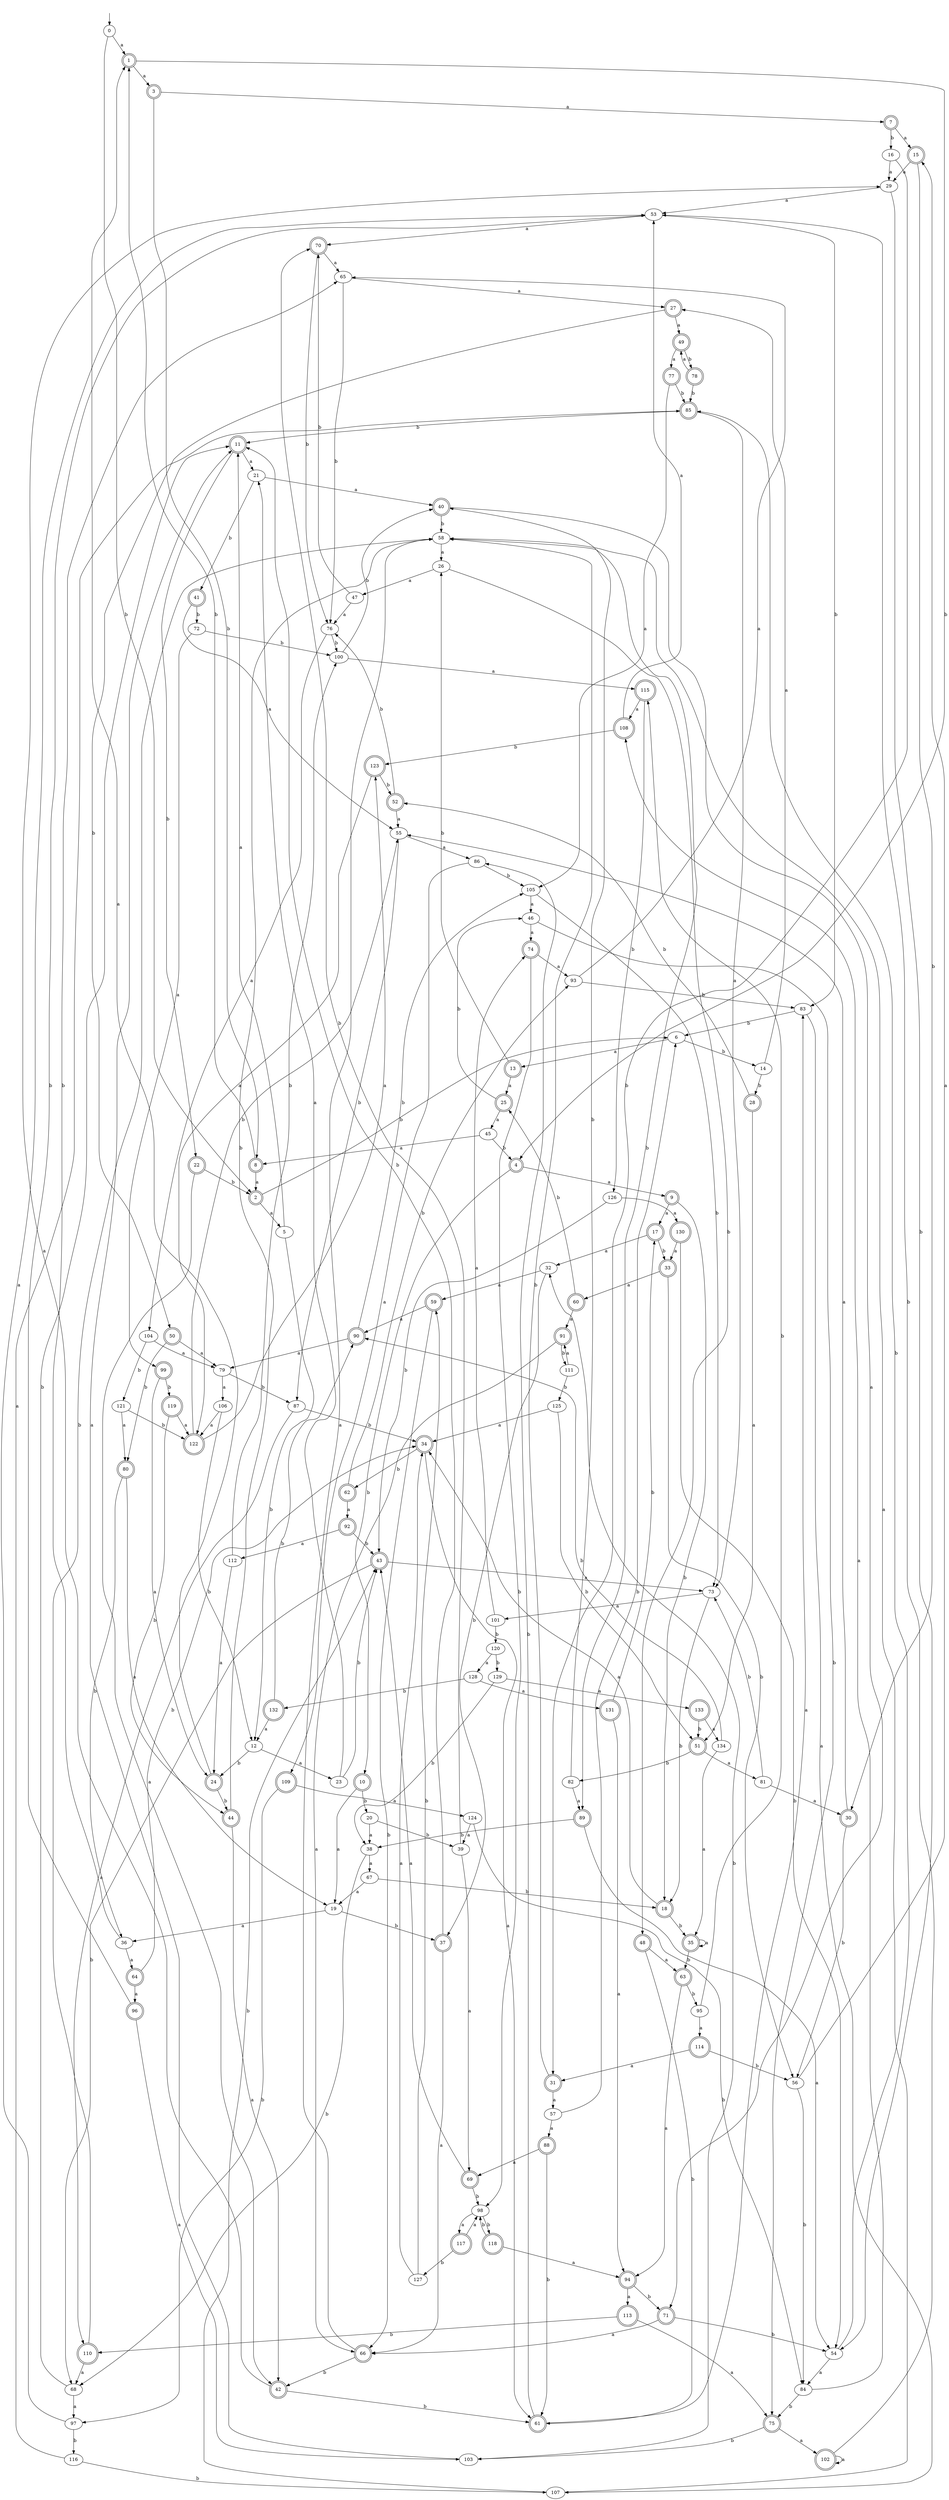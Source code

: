 digraph RandomDFA {
  __start0 [label="", shape=none];
  __start0 -> 0 [label=""];
  0 [shape=circle]
  0 -> 1 [label="a"]
  0 -> 2 [label="b"]
  1 [shape=doublecircle]
  1 -> 3 [label="a"]
  1 -> 4 [label="b"]
  2 [shape=doublecircle]
  2 -> 5 [label="a"]
  2 -> 6 [label="b"]
  3 [shape=doublecircle]
  3 -> 7 [label="a"]
  3 -> 8 [label="b"]
  4 [shape=doublecircle]
  4 -> 9 [label="a"]
  4 -> 10 [label="b"]
  5
  5 -> 11 [label="a"]
  5 -> 12 [label="b"]
  6
  6 -> 13 [label="a"]
  6 -> 14 [label="b"]
  7 [shape=doublecircle]
  7 -> 15 [label="a"]
  7 -> 16 [label="b"]
  8 [shape=doublecircle]
  8 -> 2 [label="a"]
  8 -> 1 [label="b"]
  9 [shape=doublecircle]
  9 -> 17 [label="a"]
  9 -> 18 [label="b"]
  10 [shape=doublecircle]
  10 -> 19 [label="a"]
  10 -> 20 [label="b"]
  11 [shape=doublecircle]
  11 -> 21 [label="a"]
  11 -> 22 [label="b"]
  12
  12 -> 23 [label="a"]
  12 -> 24 [label="b"]
  13 [shape=doublecircle]
  13 -> 25 [label="a"]
  13 -> 26 [label="b"]
  14
  14 -> 27 [label="a"]
  14 -> 28 [label="b"]
  15 [shape=doublecircle]
  15 -> 29 [label="a"]
  15 -> 30 [label="b"]
  16
  16 -> 29 [label="a"]
  16 -> 31 [label="b"]
  17 [shape=doublecircle]
  17 -> 32 [label="a"]
  17 -> 33 [label="b"]
  18 [shape=doublecircle]
  18 -> 34 [label="a"]
  18 -> 35 [label="b"]
  19
  19 -> 36 [label="a"]
  19 -> 37 [label="b"]
  20
  20 -> 38 [label="a"]
  20 -> 39 [label="b"]
  21
  21 -> 40 [label="a"]
  21 -> 41 [label="b"]
  22 [shape=doublecircle]
  22 -> 42 [label="a"]
  22 -> 2 [label="b"]
  23
  23 -> 21 [label="a"]
  23 -> 43 [label="b"]
  24 [shape=doublecircle]
  24 -> 1 [label="a"]
  24 -> 44 [label="b"]
  25 [shape=doublecircle]
  25 -> 45 [label="a"]
  25 -> 46 [label="b"]
  26
  26 -> 47 [label="a"]
  26 -> 48 [label="b"]
  27 [shape=doublecircle]
  27 -> 49 [label="a"]
  27 -> 50 [label="b"]
  28 [shape=doublecircle]
  28 -> 51 [label="a"]
  28 -> 52 [label="b"]
  29
  29 -> 53 [label="a"]
  29 -> 54 [label="b"]
  30 [shape=doublecircle]
  30 -> 55 [label="a"]
  30 -> 56 [label="b"]
  31 [shape=doublecircle]
  31 -> 57 [label="a"]
  31 -> 58 [label="b"]
  32
  32 -> 59 [label="a"]
  32 -> 37 [label="b"]
  33 [shape=doublecircle]
  33 -> 60 [label="a"]
  33 -> 56 [label="b"]
  34 [shape=doublecircle]
  34 -> 61 [label="a"]
  34 -> 62 [label="b"]
  35 [shape=doublecircle]
  35 -> 35 [label="a"]
  35 -> 63 [label="b"]
  36
  36 -> 64 [label="a"]
  36 -> 65 [label="b"]
  37 [shape=doublecircle]
  37 -> 66 [label="a"]
  37 -> 11 [label="b"]
  38
  38 -> 67 [label="a"]
  38 -> 68 [label="b"]
  39
  39 -> 69 [label="a"]
  39 -> 70 [label="b"]
  40 [shape=doublecircle]
  40 -> 71 [label="a"]
  40 -> 58 [label="b"]
  41 [shape=doublecircle]
  41 -> 55 [label="a"]
  41 -> 72 [label="b"]
  42 [shape=doublecircle]
  42 -> 29 [label="a"]
  42 -> 61 [label="b"]
  43 [shape=doublecircle]
  43 -> 73 [label="a"]
  43 -> 68 [label="b"]
  44 [shape=doublecircle]
  44 -> 42 [label="a"]
  44 -> 58 [label="b"]
  45
  45 -> 8 [label="a"]
  45 -> 4 [label="b"]
  46
  46 -> 74 [label="a"]
  46 -> 75 [label="b"]
  47
  47 -> 76 [label="a"]
  47 -> 70 [label="b"]
  48 [shape=doublecircle]
  48 -> 63 [label="a"]
  48 -> 61 [label="b"]
  49 [shape=doublecircle]
  49 -> 77 [label="a"]
  49 -> 78 [label="b"]
  50 [shape=doublecircle]
  50 -> 79 [label="a"]
  50 -> 80 [label="b"]
  51 [shape=doublecircle]
  51 -> 81 [label="a"]
  51 -> 82 [label="b"]
  52 [shape=doublecircle]
  52 -> 55 [label="a"]
  52 -> 76 [label="b"]
  53
  53 -> 70 [label="a"]
  53 -> 83 [label="b"]
  54
  54 -> 84 [label="a"]
  54 -> 85 [label="b"]
  55
  55 -> 86 [label="a"]
  55 -> 87 [label="b"]
  56
  56 -> 15 [label="a"]
  56 -> 84 [label="b"]
  57
  57 -> 88 [label="a"]
  57 -> 6 [label="b"]
  58
  58 -> 26 [label="a"]
  58 -> 89 [label="b"]
  59 [shape=doublecircle]
  59 -> 90 [label="a"]
  59 -> 66 [label="b"]
  60 [shape=doublecircle]
  60 -> 91 [label="a"]
  60 -> 25 [label="b"]
  61 [shape=doublecircle]
  61 -> 83 [label="a"]
  61 -> 86 [label="b"]
  62 [shape=doublecircle]
  62 -> 92 [label="a"]
  62 -> 93 [label="b"]
  63 [shape=doublecircle]
  63 -> 94 [label="a"]
  63 -> 95 [label="b"]
  64 [shape=doublecircle]
  64 -> 96 [label="a"]
  64 -> 34 [label="b"]
  65
  65 -> 27 [label="a"]
  65 -> 76 [label="b"]
  66 [shape=doublecircle]
  66 -> 58 [label="a"]
  66 -> 42 [label="b"]
  67
  67 -> 19 [label="a"]
  67 -> 18 [label="b"]
  68
  68 -> 97 [label="a"]
  68 -> 11 [label="b"]
  69 [shape=doublecircle]
  69 -> 43 [label="a"]
  69 -> 98 [label="b"]
  70 [shape=doublecircle]
  70 -> 65 [label="a"]
  70 -> 76 [label="b"]
  71 [shape=doublecircle]
  71 -> 66 [label="a"]
  71 -> 54 [label="b"]
  72
  72 -> 99 [label="a"]
  72 -> 100 [label="b"]
  73
  73 -> 101 [label="a"]
  73 -> 18 [label="b"]
  74 [shape=doublecircle]
  74 -> 93 [label="a"]
  74 -> 98 [label="b"]
  75 [shape=doublecircle]
  75 -> 102 [label="a"]
  75 -> 103 [label="b"]
  76
  76 -> 104 [label="a"]
  76 -> 100 [label="b"]
  77 [shape=doublecircle]
  77 -> 105 [label="a"]
  77 -> 85 [label="b"]
  78 [shape=doublecircle]
  78 -> 49 [label="a"]
  78 -> 85 [label="b"]
  79
  79 -> 106 [label="a"]
  79 -> 87 [label="b"]
  80 [shape=doublecircle]
  80 -> 19 [label="a"]
  80 -> 36 [label="b"]
  81
  81 -> 30 [label="a"]
  81 -> 73 [label="b"]
  82
  82 -> 89 [label="a"]
  82 -> 40 [label="b"]
  83
  83 -> 107 [label="a"]
  83 -> 6 [label="b"]
  84
  84 -> 108 [label="a"]
  84 -> 75 [label="b"]
  85 [shape=doublecircle]
  85 -> 73 [label="a"]
  85 -> 11 [label="b"]
  86
  86 -> 109 [label="a"]
  86 -> 105 [label="b"]
  87
  87 -> 110 [label="a"]
  87 -> 34 [label="b"]
  88 [shape=doublecircle]
  88 -> 69 [label="a"]
  88 -> 61 [label="b"]
  89 [shape=doublecircle]
  89 -> 54 [label="a"]
  89 -> 38 [label="b"]
  90 [shape=doublecircle]
  90 -> 79 [label="a"]
  90 -> 105 [label="b"]
  91 [shape=doublecircle]
  91 -> 66 [label="a"]
  91 -> 111 [label="b"]
  92 [shape=doublecircle]
  92 -> 112 [label="a"]
  92 -> 43 [label="b"]
  93
  93 -> 65 [label="a"]
  93 -> 83 [label="b"]
  94 [shape=doublecircle]
  94 -> 113 [label="a"]
  94 -> 71 [label="b"]
  95
  95 -> 114 [label="a"]
  95 -> 115 [label="b"]
  96 [shape=doublecircle]
  96 -> 103 [label="a"]
  96 -> 53 [label="b"]
  97
  97 -> 53 [label="a"]
  97 -> 116 [label="b"]
  98
  98 -> 117 [label="a"]
  98 -> 118 [label="b"]
  99 [shape=doublecircle]
  99 -> 24 [label="a"]
  99 -> 119 [label="b"]
  100
  100 -> 115 [label="a"]
  100 -> 40 [label="b"]
  101
  101 -> 74 [label="a"]
  101 -> 120 [label="b"]
  102 [shape=doublecircle]
  102 -> 102 [label="a"]
  102 -> 53 [label="b"]
  103
  103 -> 11 [label="a"]
  103 -> 32 [label="b"]
  104
  104 -> 79 [label="a"]
  104 -> 121 [label="b"]
  105
  105 -> 46 [label="a"]
  105 -> 73 [label="b"]
  106
  106 -> 122 [label="a"]
  106 -> 12 [label="b"]
  107
  107 -> 58 [label="a"]
  107 -> 43 [label="b"]
  108 [shape=doublecircle]
  108 -> 53 [label="a"]
  108 -> 123 [label="b"]
  109 [shape=doublecircle]
  109 -> 124 [label="a"]
  109 -> 97 [label="b"]
  110 [shape=doublecircle]
  110 -> 68 [label="a"]
  110 -> 58 [label="b"]
  111
  111 -> 91 [label="a"]
  111 -> 125 [label="b"]
  112
  112 -> 24 [label="a"]
  112 -> 100 [label="b"]
  113 [shape=doublecircle]
  113 -> 75 [label="a"]
  113 -> 110 [label="b"]
  114 [shape=doublecircle]
  114 -> 31 [label="a"]
  114 -> 56 [label="b"]
  115 [shape=doublecircle]
  115 -> 108 [label="a"]
  115 -> 126 [label="b"]
  116
  116 -> 85 [label="a"]
  116 -> 107 [label="b"]
  117 [shape=doublecircle]
  117 -> 98 [label="a"]
  117 -> 127 [label="b"]
  118 [shape=doublecircle]
  118 -> 94 [label="a"]
  118 -> 98 [label="b"]
  119 [shape=doublecircle]
  119 -> 122 [label="a"]
  119 -> 44 [label="b"]
  120
  120 -> 128 [label="a"]
  120 -> 129 [label="b"]
  121
  121 -> 80 [label="a"]
  121 -> 122 [label="b"]
  122 [shape=doublecircle]
  122 -> 123 [label="a"]
  122 -> 55 [label="b"]
  123 [shape=doublecircle]
  123 -> 122 [label="a"]
  123 -> 52 [label="b"]
  124
  124 -> 39 [label="a"]
  124 -> 84 [label="b"]
  125
  125 -> 34 [label="a"]
  125 -> 51 [label="b"]
  126
  126 -> 130 [label="a"]
  126 -> 43 [label="b"]
  127
  127 -> 34 [label="a"]
  127 -> 59 [label="b"]
  128
  128 -> 131 [label="a"]
  128 -> 132 [label="b"]
  129
  129 -> 133 [label="a"]
  129 -> 38 [label="b"]
  130 [shape=doublecircle]
  130 -> 33 [label="a"]
  130 -> 54 [label="b"]
  131 [shape=doublecircle]
  131 -> 94 [label="a"]
  131 -> 17 [label="b"]
  132 [shape=doublecircle]
  132 -> 12 [label="a"]
  132 -> 90 [label="b"]
  133 [shape=doublecircle]
  133 -> 134 [label="a"]
  133 -> 51 [label="b"]
  134
  134 -> 35 [label="a"]
  134 -> 90 [label="b"]
}
